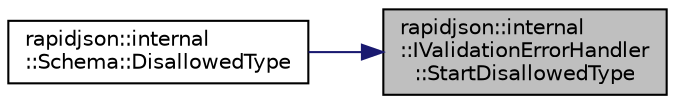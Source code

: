 digraph "rapidjson::internal::IValidationErrorHandler::StartDisallowedType"
{
 // INTERACTIVE_SVG=YES
 // LATEX_PDF_SIZE
  edge [fontname="Helvetica",fontsize="10",labelfontname="Helvetica",labelfontsize="10"];
  node [fontname="Helvetica",fontsize="10",shape=record];
  rankdir="RL";
  Node86 [label="rapidjson::internal\l::IValidationErrorHandler\l::StartDisallowedType",height=0.2,width=0.4,color="black", fillcolor="grey75", style="filled", fontcolor="black",tooltip=" "];
  Node86 -> Node87 [dir="back",color="midnightblue",fontsize="10",style="solid",fontname="Helvetica"];
  Node87 [label="rapidjson::internal\l::Schema::DisallowedType",height=0.2,width=0.4,color="black", fillcolor="white", style="filled",URL="$classrapidjson_1_1internal_1_1_schema.html#af83b48bf2e3899dc90c8d20253bd49c5",tooltip=" "];
}
